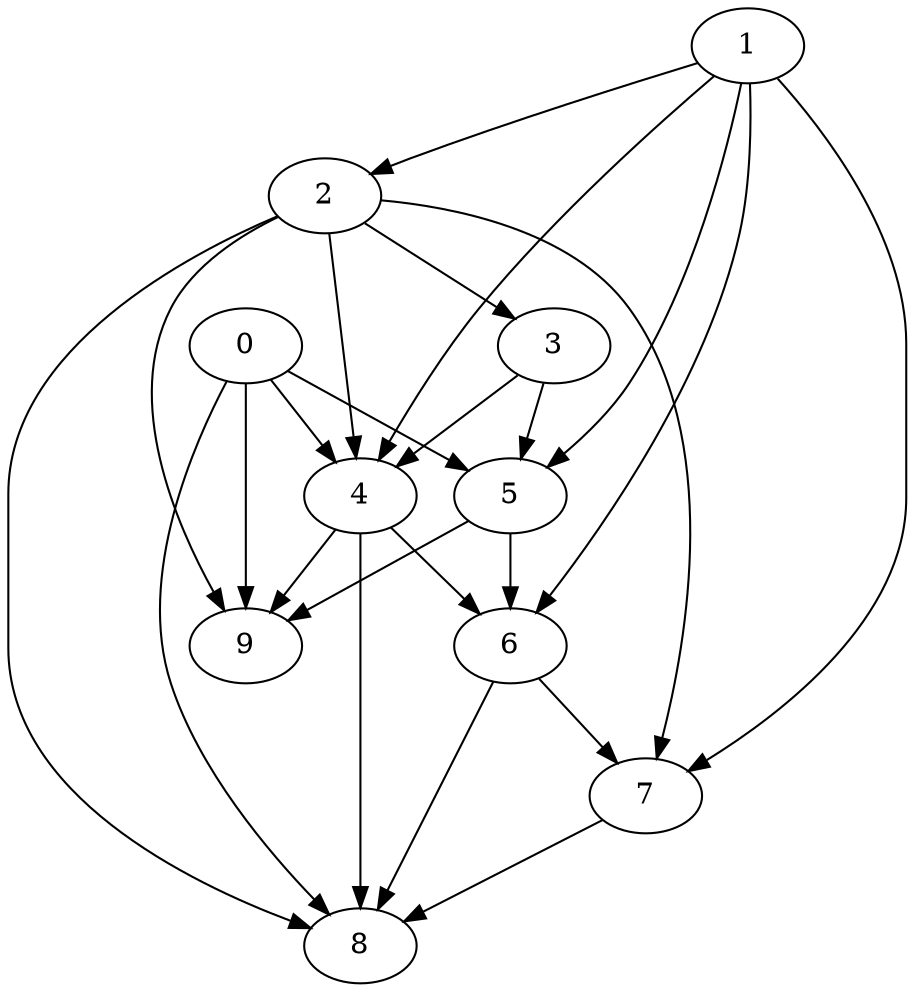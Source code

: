 digraph "Random_Nodes_10_Density_2.40_CCR_1.02_WeightType_Random" {
	graph ["Duplicate states"=0,
		GraphType=Random,
		"Max states in OPEN"=0,
		Modes="120000ms; topo-ordered tasks, ; Pruning: task equivalence, fixed order ready list, ; F-value: ; Optimisation: best schedule length (\
SL) optimisation on equal, ",
		NumberOfTasks=10,
		"Pruned using list schedule length"=14,
		"States removed from OPEN"=0,
		TargetSystem="Homogeneous-2",
		"Time to schedule (ms)"=99,
		"Total idle time"=57,
		"Total schedule length"=110,
		"Total sequential time"=158,
		"Total states created"=28
	];
	1	["Finish time"=21,
		Processor=0,
		"Start time"=0,
		Weight=21];
	2	["Finish time"=34,
		Processor=0,
		"Start time"=21,
		Weight=13];
	1 -> 2	[Weight=6];
	5	["Finish time"=71,
		Processor=0,
		"Start time"=55,
		Weight=16];
	1 -> 5	[Weight=7];
	4	["Finish time"=73,
		Processor=1,
		"Start time"=65,
		Weight=8];
	1 -> 4	[Weight=6];
	6	["Finish time"=89,
		Processor=0,
		"Start time"=76,
		Weight=13];
	1 -> 6	[Weight=8];
	7	["Finish time"=94,
		Processor=0,
		"Start time"=89,
		Weight=5];
	1 -> 7	[Weight=9];
	3	["Finish time"=55,
		Processor=0,
		"Start time"=34,
		Weight=21];
	2 -> 3	[Weight=2];
	2 -> 4	[Weight=10];
	9	["Finish time"=105,
		Processor=1,
		"Start time"=81,
		Weight=24];
	2 -> 9	[Weight=8];
	2 -> 7	[Weight=8];
	8	["Finish time"=110,
		Processor=0,
		"Start time"=94,
		Weight=16];
	2 -> 8	[Weight=10];
	3 -> 5	[Weight=8];
	3 -> 4	[Weight=10];
	0	["Finish time"=21,
		Processor=1,
		"Start time"=0,
		Weight=21];
	0 -> 5	[Weight=2];
	0 -> 4	[Weight=3];
	0 -> 9	[Weight=10];
	0 -> 8	[Weight=5];
	5 -> 6	[Weight=10];
	5 -> 9	[Weight=10];
	4 -> 6	[Weight=3];
	4 -> 9	[Weight=7];
	4 -> 8	[Weight=10];
	6 -> 7	[Weight=4];
	6 -> 8	[Weight=3];
	7 -> 8	[Weight=2];
}
